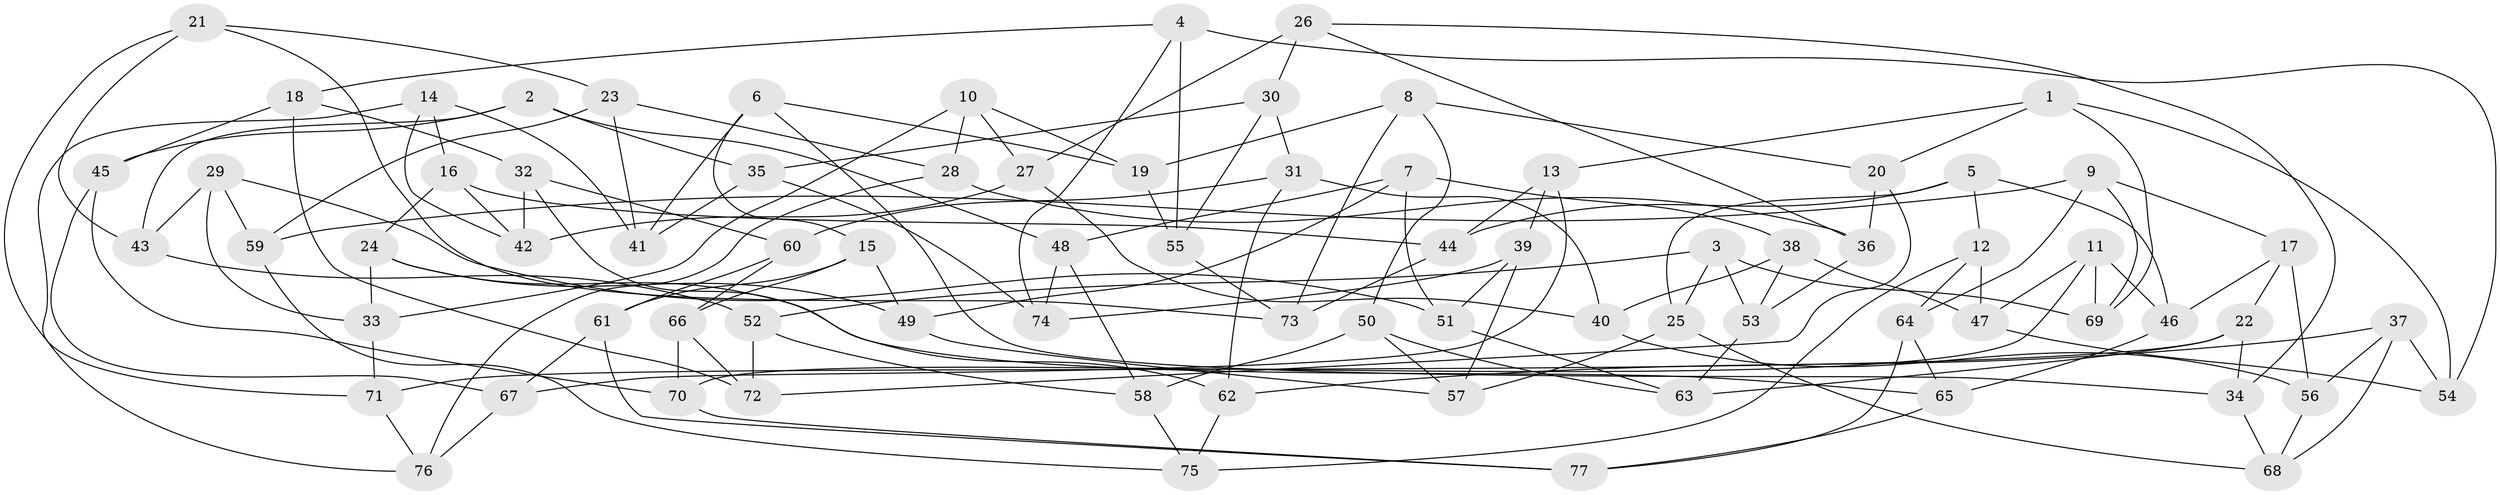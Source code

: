 // coarse degree distribution, {6: 0.6976744186046512, 5: 0.09302325581395349, 4: 0.20930232558139536}
// Generated by graph-tools (version 1.1) at 2025/42/03/06/25 10:42:25]
// undirected, 77 vertices, 154 edges
graph export_dot {
graph [start="1"]
  node [color=gray90,style=filled];
  1;
  2;
  3;
  4;
  5;
  6;
  7;
  8;
  9;
  10;
  11;
  12;
  13;
  14;
  15;
  16;
  17;
  18;
  19;
  20;
  21;
  22;
  23;
  24;
  25;
  26;
  27;
  28;
  29;
  30;
  31;
  32;
  33;
  34;
  35;
  36;
  37;
  38;
  39;
  40;
  41;
  42;
  43;
  44;
  45;
  46;
  47;
  48;
  49;
  50;
  51;
  52;
  53;
  54;
  55;
  56;
  57;
  58;
  59;
  60;
  61;
  62;
  63;
  64;
  65;
  66;
  67;
  68;
  69;
  70;
  71;
  72;
  73;
  74;
  75;
  76;
  77;
  1 -- 69;
  1 -- 54;
  1 -- 13;
  1 -- 20;
  2 -- 43;
  2 -- 45;
  2 -- 35;
  2 -- 48;
  3 -- 25;
  3 -- 53;
  3 -- 52;
  3 -- 69;
  4 -- 18;
  4 -- 74;
  4 -- 54;
  4 -- 55;
  5 -- 46;
  5 -- 25;
  5 -- 44;
  5 -- 12;
  6 -- 41;
  6 -- 34;
  6 -- 19;
  6 -- 15;
  7 -- 48;
  7 -- 38;
  7 -- 51;
  7 -- 49;
  8 -- 19;
  8 -- 50;
  8 -- 73;
  8 -- 20;
  9 -- 64;
  9 -- 69;
  9 -- 17;
  9 -- 59;
  10 -- 33;
  10 -- 19;
  10 -- 28;
  10 -- 27;
  11 -- 69;
  11 -- 47;
  11 -- 70;
  11 -- 46;
  12 -- 75;
  12 -- 64;
  12 -- 47;
  13 -- 67;
  13 -- 44;
  13 -- 39;
  14 -- 16;
  14 -- 41;
  14 -- 42;
  14 -- 76;
  15 -- 49;
  15 -- 61;
  15 -- 66;
  16 -- 24;
  16 -- 44;
  16 -- 42;
  17 -- 22;
  17 -- 46;
  17 -- 56;
  18 -- 45;
  18 -- 72;
  18 -- 32;
  19 -- 55;
  20 -- 72;
  20 -- 36;
  21 -- 71;
  21 -- 23;
  21 -- 43;
  21 -- 73;
  22 -- 71;
  22 -- 34;
  22 -- 63;
  23 -- 41;
  23 -- 28;
  23 -- 59;
  24 -- 49;
  24 -- 65;
  24 -- 33;
  25 -- 57;
  25 -- 68;
  26 -- 27;
  26 -- 36;
  26 -- 34;
  26 -- 30;
  27 -- 40;
  27 -- 42;
  28 -- 76;
  28 -- 36;
  29 -- 51;
  29 -- 33;
  29 -- 43;
  29 -- 59;
  30 -- 55;
  30 -- 31;
  30 -- 35;
  31 -- 60;
  31 -- 62;
  31 -- 40;
  32 -- 62;
  32 -- 60;
  32 -- 42;
  33 -- 71;
  34 -- 68;
  35 -- 74;
  35 -- 41;
  36 -- 53;
  37 -- 56;
  37 -- 54;
  37 -- 62;
  37 -- 68;
  38 -- 47;
  38 -- 53;
  38 -- 40;
  39 -- 57;
  39 -- 51;
  39 -- 74;
  40 -- 56;
  43 -- 52;
  44 -- 73;
  45 -- 70;
  45 -- 67;
  46 -- 65;
  47 -- 54;
  48 -- 58;
  48 -- 74;
  49 -- 57;
  50 -- 57;
  50 -- 58;
  50 -- 63;
  51 -- 63;
  52 -- 72;
  52 -- 58;
  53 -- 63;
  55 -- 73;
  56 -- 68;
  58 -- 75;
  59 -- 75;
  60 -- 61;
  60 -- 66;
  61 -- 77;
  61 -- 67;
  62 -- 75;
  64 -- 65;
  64 -- 77;
  65 -- 77;
  66 -- 70;
  66 -- 72;
  67 -- 76;
  70 -- 77;
  71 -- 76;
}
